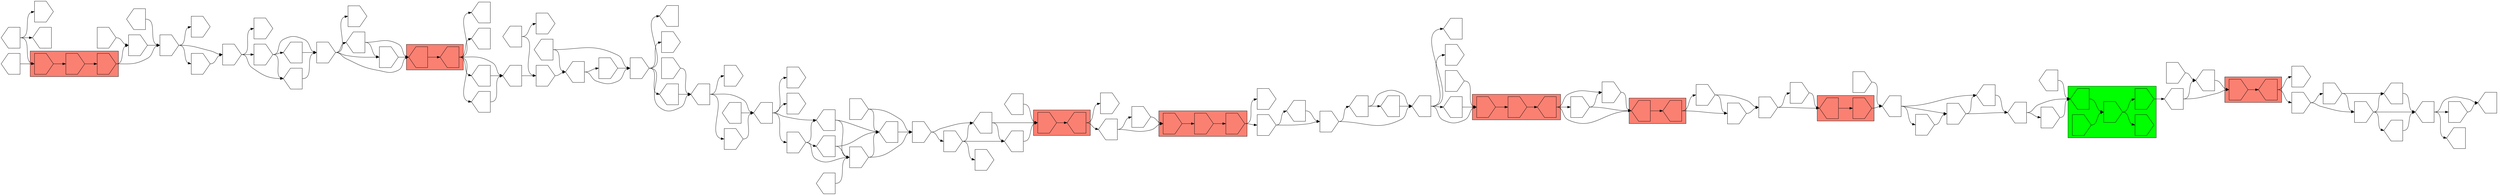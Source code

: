 digraph asm {
	rotate=90;
	edge [headport=n,tailport=s];
subgraph cluster_R2600_15634_14721_16103_21388 {
	2600 [label="",height=1,width=1,shape=house];
	15634 [label="",height=1,width=1,shape=invhouse];
	14721 [label="",height=1,width=1,shape=invhouse];
	16103 [label="",height=1,width=1,shape=invhouse];
	21388 [label="",height=1,width=1,shape=invhouse];
	style=filled;
	fillcolor=green;
}
subgraph cluster_C4721_4708 {
	4721 [label="",height=1,width=1,shape=invhouse];
	4708 [label="",height=1,width=1,shape=house];
	style=filled;
	fillcolor=salmon;
}
subgraph cluster_C7055_6077 {
	7055 [label="",height=1,width=1,shape=house];
	6077 [label="",height=1,width=1,shape=invhouse];
	style=filled;
	fillcolor=salmon;
}
subgraph cluster_C1951_6323 {
	1951 [label="",height=1,width=1,shape=house];
	6323 [label="",height=1,width=1,shape=house];
	style=filled;
	fillcolor=salmon;
}
subgraph cluster_C656_6137_2459 {
	656 [label="",height=1,width=1,shape=invhouse];
	6137 [label="",height=1,width=1,shape=invhouse];
	2459 [label="",height=1,width=1,shape=house];
	style=filled;
	fillcolor=salmon;
}
subgraph cluster_C1823_7449_6522 {
	1823 [label="",height=1,width=1,shape=invhouse];
	7449 [label="",height=1,width=1,shape=invhouse];
	6522 [label="",height=1,width=1,shape=invhouse];
	style=filled;
	fillcolor=salmon;
}
subgraph cluster_C5706_16635 {
	5706 [label="",height=1,width=1,shape=invhouse];
	16635 [label="",height=1,width=1,shape=house];
	style=filled;
	fillcolor=salmon;
}
subgraph cluster_C21199_1267 {
	21199 [label="",height=1,width=1,shape=house];
	1267 [label="",height=1,width=1,shape=house];
	style=filled;
	fillcolor=salmon;
}
subgraph cluster_C7421_2718_8857 {
	7421 [label="",height=1,width=1,shape=invhouse];
	2718 [label="",height=1,width=1,shape=invhouse];
	8857 [label="",height=1,width=1,shape=invhouse];
	style=filled;
	fillcolor=salmon;
}
	9733 [label="",height=1,width=1,shape=house];
	14139 [label="",height=1,width=1,shape=invhouse];
	10748 [label="",height=1,width=1,shape=invhouse];
	12008 [label="",height=1,width=1,shape=invhouse];
	2912 [label="",height=1,width=1,shape=house];
	11276 [label="",height=1,width=1,shape=house];
	12492 [label="",height=1,width=1,shape=invhouse];
	13549 [label="",height=1,width=1,shape=house];
	12475 [label="",height=1,width=1,shape=house];
	16580 [label="",height=1,width=1,shape=house];
	18785 [label="",height=1,width=1,shape=invhouse];
	5323 [label="",height=1,width=1,shape=house];
	13025 [label="",height=1,width=1,shape=invhouse];
	5211 [label="",height=1,width=1,shape=house];
	9270 [label="",height=1,width=1,shape=invhouse];
	11684 [label="",height=1,width=1,shape=invhouse];
	13474 [label="",height=1,width=1,shape=house];
	3040 [label="",height=1,width=1,shape=house];
	9446 [label="",height=1,width=1,shape=invhouse];
	1905 [label="",height=1,width=1,shape=invhouse];
	15989 [label="",height=1,width=1,shape=invhouse];
	9195 [label="",height=1,width=1,shape=invhouse];
	16613 [label="",height=1,width=1,shape=invhouse];
	12493 [label="",height=1,width=1,shape=invhouse];
	12936 [label="",height=1,width=1,shape=invhouse];
	4429 [label="",height=1,width=1,shape=invhouse];
	6673 [label="",height=1,width=1,shape=house];
	12752 [label="",height=1,width=1,shape=house];
	17307 [label="",height=1,width=1,shape=invhouse];
	17311 [label="",height=1,width=1,shape=house];
	12131 [label="",height=1,width=1,shape=invhouse];
	16619 [label="",height=1,width=1,shape=house];
	16433 [label="",height=1,width=1,shape=house];
	9042 [label="",height=1,width=1,shape=invhouse];
	13588 [label="",height=1,width=1,shape=house];
	18280 [label="",height=1,width=1,shape=invhouse];
	13205 [label="",height=1,width=1,shape=house];
	17121 [label="",height=1,width=1,shape=invhouse];
	16047 [label="",height=1,width=1,shape=invhouse];
	11359 [label="",height=1,width=1,shape=house];
	9613 [label="",height=1,width=1,shape=invhouse];
	14755 [label="",height=1,width=1,shape=invhouse];
	16137 [label="",height=1,width=1,shape=house];
	6095 [label="",height=1,width=1,shape=invhouse];
	13664 [label="",height=1,width=1,shape=invhouse];
	16037 [label="",height=1,width=1,shape=house];
	11208 [label="",height=1,width=1,shape=house];
	15903 [label="",height=1,width=1,shape=invhouse];
	14303 [label="",height=1,width=1,shape=house];
	21509 [label="",height=1,width=1,shape=house];
	11463 [label="",height=1,width=1,shape=invhouse];
	13149 [label="",height=1,width=1,shape=invhouse];
	2540 [label="",height=1,width=1,shape=house];
	11024 [label="",height=1,width=1,shape=invhouse];
	17122 [label="",height=1,width=1,shape=invhouse];
	968 [label="",height=1,width=1,shape=invhouse];
	3760 [label="",height=1,width=1,shape=invhouse];
	3524 [label="",height=1,width=1,shape=invhouse];
	13959 [label="",height=1,width=1,shape=house];
	13965 [label="",height=1,width=1,shape=house];
	8423 [label="",height=1,width=1,shape=invhouse];
	14448 [label="",height=1,width=1,shape=house];
	9271 [label="",height=1,width=1,shape=invhouse];
	976 [label="",height=1,width=1,shape=house];
	8981 [label="",height=1,width=1,shape=house];
	15939 [label="",height=1,width=1,shape=house];
	16776 [label="",height=1,width=1,shape=house];
	18572 [label="",height=1,width=1,shape=house];
	2362 [label="",height=1,width=1,shape=invhouse];
	17471 [label="",height=1,width=1,shape=invhouse];
	17549 [label="",height=1,width=1,shape=house];
	17579 [label="",height=1,width=1,shape=invhouse];
	12699 [label="",height=1,width=1,shape=house];
	644 [label="",height=1,width=1,shape=invhouse];
	13378 [label="",height=1,width=1,shape=invhouse];
	13388 [label="",height=1,width=1,shape=invhouse];
	12701 [label="",height=1,width=1,shape=house];
	822 [label="",height=1,width=1,shape=invhouse];
	10615 [label="",height=1,width=1,shape=invhouse];
	15158 [label="",height=1,width=1,shape=invhouse];
	13408 [label="",height=1,width=1,shape=invhouse];
	8862 [label="",height=1,width=1,shape=invhouse];
	4939 [label="",height=1,width=1,shape=house];
	18619 [label="",height=1,width=1,shape=invhouse];
	18727 [label="",height=1,width=1,shape=house];
	15377 [label="",height=1,width=1,shape=house];
	12366 [label="",height=1,width=1,shape=house];
	5021 [label="",height=1,width=1,shape=house];
	12027 [label="",height=1,width=1,shape=invhouse];
	17885 [label="",height=1,width=1,shape=house];
	17034 [label="",height=1,width=1,shape=house];
	17156 [label="",height=1,width=1,shape=invhouse];
	18389 [label="",height=1,width=1,shape=house];
	12467 [label="",height=1,width=1,shape=house];
	14850 [label="",height=1,width=1,shape=invhouse];
	9331 [label="",height=1,width=1,shape=house];
	2600 -> 14721
	14721 -> 16103
	14721 -> 21388
	21388 -> 9733
	9733 -> 4721
	9733 -> 5323
	4721 -> 4708
	4708 -> 14139
	4708 -> 18785
	14139 -> 10748
	14139 -> 12008
	10748 -> 12008
	10748 -> 16580
	12008 -> 2912
	12008 -> 12475
	12008 -> 16580
	2912 -> 11276
	2912 -> 12492
	2912 -> 13549
	12492 -> 13549
	12475 -> 2912
	16580 -> 2912
	5323 -> 4721
	13025 -> 5323
	15634 -> 14721
	5211 -> 2600
	5211 -> 9270
	9270 -> 2600
	11684 -> 5211
	11684 -> 13474
	13474 -> 5211
	3040 -> 9446
	3040 -> 11684
	3040 -> 13474
	9446 -> 11684
	6077 -> 3040
	7055 -> 6077
	1905 -> 7055
	1905 -> 15989
	15989 -> 7055
	9195 -> 1905
	6323 -> 9195
	6323 -> 16613
	16613 -> 1905
	16613 -> 9195
	1951 -> 6323
	2459 -> 1951
	2459 -> 12493
	2459 -> 12936
	12493 -> 1951
	12493 -> 12936
	12936 -> 1951
	6137 -> 2459
	656 -> 6137
	4429 -> 656
	6673 -> 656
	6673 -> 12752
	6673 -> 17307
	6673 -> 17311
	12752 -> 656
	12131 -> 6673
	12131 -> 16619
	16619 -> 6673
	16619 -> 16433
	16433 -> 6673
	9042 -> 12131
	9042 -> 13588
	13588 -> 12131
	6522 -> 9042
	6522 -> 18280
	7449 -> 6522
	1823 -> 7449
	13205 -> 1823
	13205 -> 17121
	17121 -> 1823
	16635 -> 13205
	16635 -> 16047
	5706 -> 16635
	11359 -> 5706
	9613 -> 11359
	9613 -> 14755
	9613 -> 16137
	16137 -> 5706
	16137 -> 11359
	6095 -> 9613
	6095 -> 16137
	13664 -> 6095
	13664 -> 16037
	16037 -> 6095
	11208 -> 13664
	11208 -> 16037
	15903 -> 11208
	15903 -> 13664
	15903 -> 14303
	14303 -> 13664
	14303 -> 16037
	21509 -> 11208
	21509 -> 11463
	21509 -> 13149
	21509 -> 15903
	2540 -> 11024
	2540 -> 17122
	2540 -> 21509
	17122 -> 21509
	968 -> 2540
	3760 -> 2540
	3760 -> 3524
	3760 -> 13959
	3760 -> 13965
	13959 -> 2540
	8423 -> 3760
	14448 -> 3760
	14448 -> 8423
	9271 -> 14448
	976 -> 9271
	1267 -> 976
	1267 -> 8981
	1267 -> 15939
	1267 -> 16776
	1267 -> 18572
	15939 -> 976
	16776 -> 976
	21199 -> 1267
	2362 -> 17471
	2362 -> 17549
	2362 -> 17579
	2362 -> 21199
	17471 -> 21199
	17549 -> 17471
	17549 -> 21199
	12699 -> 2362
	644 -> 12699
	644 -> 13378
	644 -> 13388
	13388 -> 2362
	13388 -> 12699
	13388 -> 12701
	12701 -> 2362
	822 -> 644
	822 -> 10615
	822 -> 15158
	10615 -> 644
	8857 -> 822
	8857 -> 13408
	13408 -> 822
	8862 -> 13408
	2718 -> 8857
	7421 -> 2718
	4939 -> 7421
	4939 -> 18619
	4939 -> 18727
	15377 -> 7421
	12366 -> 822
	5021 -> 9271
	5021 -> 12027
	17885 -> 3760
	17885 -> 14448
	17034 -> 21509
	17156 -> 6095
	17156 -> 16037
	18389 -> 13664
	12467 -> 5706
	14850 -> 3040
	9331 -> 2600
}
